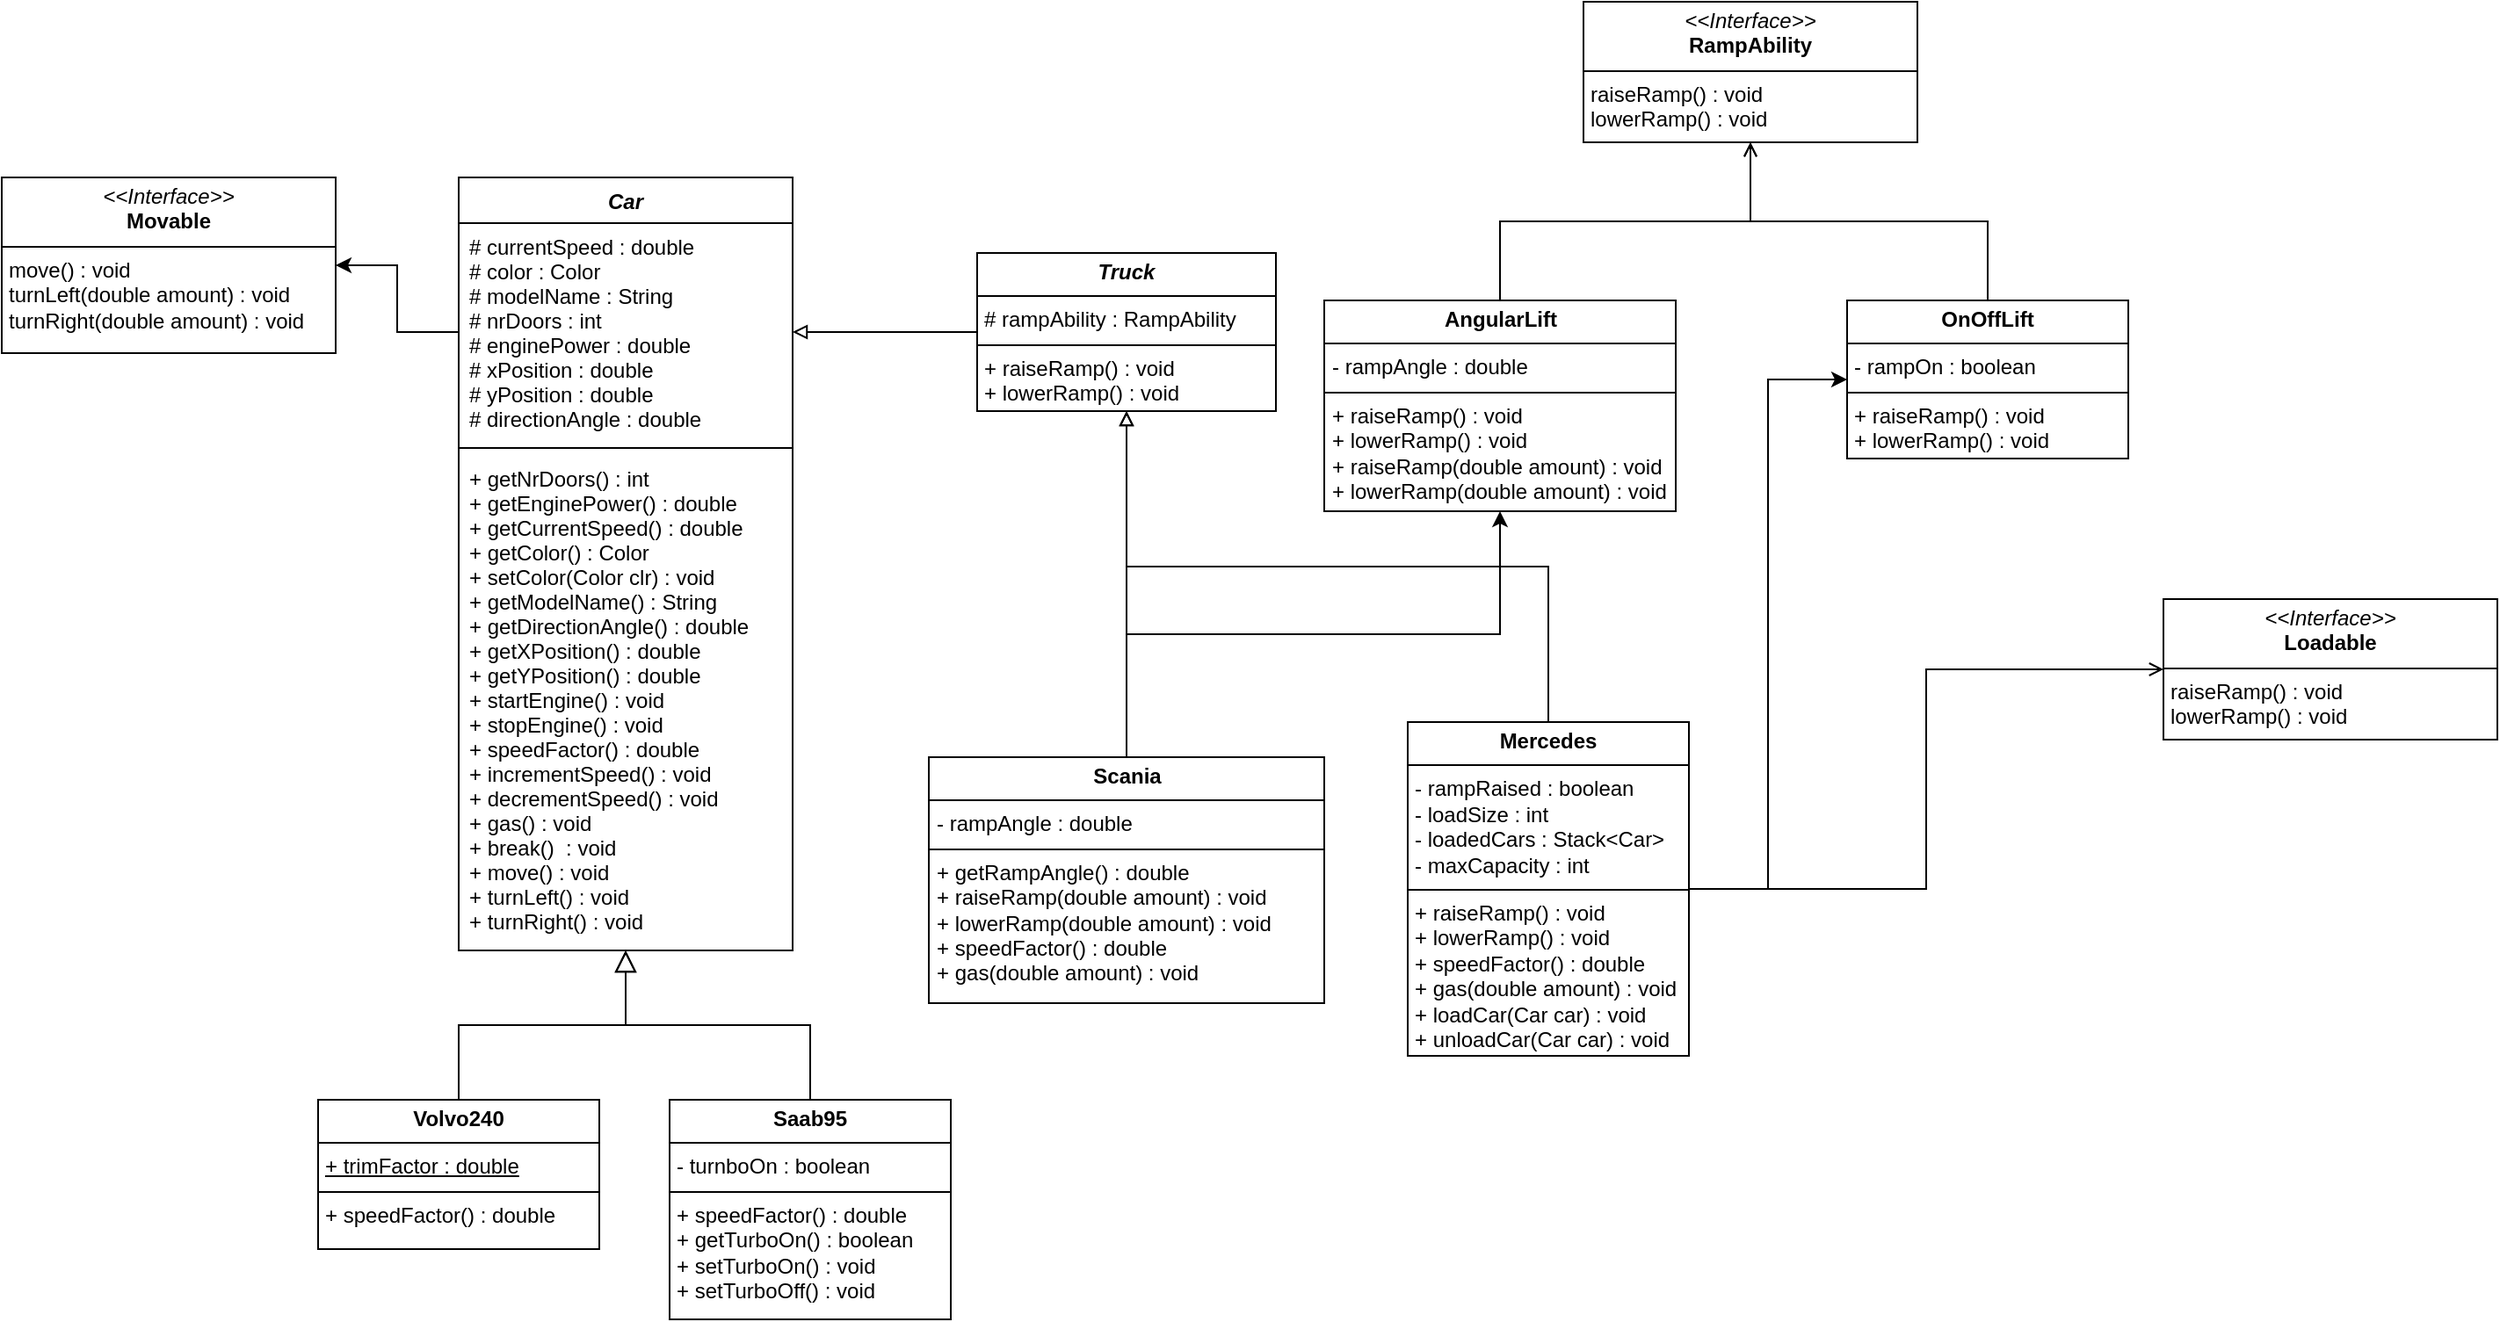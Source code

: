 <mxfile version="26.0.7">
  <diagram id="C5RBs43oDa-KdzZeNtuy" name="Page-1">
    <mxGraphModel dx="1768" dy="1813" grid="1" gridSize="10" guides="1" tooltips="1" connect="1" arrows="1" fold="1" page="1" pageScale="1" pageWidth="827" pageHeight="1169" math="0" shadow="0">
      <root>
        <mxCell id="WIyWlLk6GJQsqaUBKTNV-0" />
        <mxCell id="WIyWlLk6GJQsqaUBKTNV-1" parent="WIyWlLk6GJQsqaUBKTNV-0" />
        <mxCell id="zkfFHV4jXpPFQw0GAbJ--0" value="Car" style="swimlane;fontStyle=3;align=center;verticalAlign=top;childLayout=stackLayout;horizontal=1;startSize=26;horizontalStack=0;resizeParent=1;resizeLast=0;collapsible=1;marginBottom=0;rounded=0;shadow=0;strokeWidth=1;" parent="WIyWlLk6GJQsqaUBKTNV-1" vertex="1">
          <mxGeometry x="100" y="20" width="190" height="440" as="geometry">
            <mxRectangle x="230" y="140" width="160" height="26" as="alternateBounds" />
          </mxGeometry>
        </mxCell>
        <mxCell id="zkfFHV4jXpPFQw0GAbJ--3" value="# currentSpeed : double&#xa;# color : Color&#xa;# modelName : String&#xa;# nrDoors : int&#xa;# enginePower : double&#xa;# xPosition : double&#xa;# yPosition : double&#xa;# directionAngle : double&#xa;&#xa;" style="text;align=left;verticalAlign=top;spacingLeft=4;spacingRight=4;overflow=hidden;rotatable=0;points=[[0,0.5],[1,0.5]];portConstraint=eastwest;rounded=0;shadow=0;html=0;" parent="zkfFHV4jXpPFQw0GAbJ--0" vertex="1">
          <mxGeometry y="26" width="190" height="124" as="geometry" />
        </mxCell>
        <mxCell id="zkfFHV4jXpPFQw0GAbJ--4" value="" style="line;html=1;strokeWidth=1;align=left;verticalAlign=middle;spacingTop=-1;spacingLeft=3;spacingRight=3;rotatable=0;labelPosition=right;points=[];portConstraint=eastwest;" parent="zkfFHV4jXpPFQw0GAbJ--0" vertex="1">
          <mxGeometry y="150" width="190" height="8" as="geometry" />
        </mxCell>
        <mxCell id="zkfFHV4jXpPFQw0GAbJ--5" value="+ getNrDoors() : int&#xa;+ getEnginePower() : double&#xa;+ getCurrentSpeed() : double&#xa;+ getColor() : Color&#xa;+ setColor(Color clr) : void&#xa;+ getModelName() : String&#xa;+ getDirectionAngle() : double&#xa;+ getXPosition() : double&#xa;+ getYPosition() : double&#xa;+ startEngine() : void&#xa;+ stopEngine() : void&#xa;+ speedFactor() : double&#xa;+ incrementSpeed() : void&#xa;+ decrementSpeed() : void&#xa;+ gas() : void&#xa;+ break()  : void&#xa;+ move() : void&#xa;+ turnLeft() : void&#xa;+ turnRight() : void" style="text;align=left;verticalAlign=top;spacingLeft=4;spacingRight=4;overflow=hidden;rotatable=0;points=[[0,0.5],[1,0.5]];portConstraint=eastwest;" parent="zkfFHV4jXpPFQw0GAbJ--0" vertex="1">
          <mxGeometry y="158" width="190" height="282" as="geometry" />
        </mxCell>
        <mxCell id="zkfFHV4jXpPFQw0GAbJ--12" value="" style="endArrow=block;endSize=10;endFill=0;shadow=0;strokeWidth=1;rounded=0;curved=0;edgeStyle=elbowEdgeStyle;elbow=vertical;exitX=0.5;exitY=0;exitDx=0;exitDy=0;" parent="WIyWlLk6GJQsqaUBKTNV-1" source="UUZRueKSXtBkts1wpo_z-1" target="zkfFHV4jXpPFQw0GAbJ--0" edge="1">
          <mxGeometry width="160" relative="1" as="geometry">
            <mxPoint x="100" y="540" as="sourcePoint" />
            <mxPoint x="50" y="163" as="targetPoint" />
          </mxGeometry>
        </mxCell>
        <mxCell id="zkfFHV4jXpPFQw0GAbJ--16" value="" style="endArrow=block;endSize=10;endFill=0;shadow=0;strokeWidth=1;rounded=0;curved=0;edgeStyle=elbowEdgeStyle;elbow=vertical;exitX=0.5;exitY=0;exitDx=0;exitDy=0;" parent="WIyWlLk6GJQsqaUBKTNV-1" source="UUZRueKSXtBkts1wpo_z-2" target="zkfFHV4jXpPFQw0GAbJ--0" edge="1">
          <mxGeometry width="160" relative="1" as="geometry">
            <mxPoint x="420" y="545" as="sourcePoint" />
            <mxPoint x="160" y="231" as="targetPoint" />
          </mxGeometry>
        </mxCell>
        <mxCell id="UUZRueKSXtBkts1wpo_z-1" value="&lt;p style=&quot;margin:0px;margin-top:4px;text-align:center;&quot;&gt;&lt;b&gt;Volvo240&lt;/b&gt;&lt;/p&gt;&lt;hr size=&quot;1&quot; style=&quot;border-style:solid;&quot;&gt;&lt;p style=&quot;margin:0px;margin-left:4px;&quot;&gt;&lt;u&gt;+ trimFactor : double&lt;/u&gt;&lt;/p&gt;&lt;hr size=&quot;1&quot; style=&quot;border-style:solid;&quot;&gt;&lt;p style=&quot;margin:0px;margin-left:4px;&quot;&gt;+ speedFactor() : double&lt;/p&gt;" style="verticalAlign=top;align=left;overflow=fill;html=1;whiteSpace=wrap;" parent="WIyWlLk6GJQsqaUBKTNV-1" vertex="1">
          <mxGeometry x="20" y="545" width="160" height="85" as="geometry" />
        </mxCell>
        <mxCell id="UUZRueKSXtBkts1wpo_z-2" value="&lt;p style=&quot;margin:0px;margin-top:4px;text-align:center;&quot;&gt;&lt;b&gt;Saab95&lt;/b&gt;&lt;/p&gt;&lt;hr size=&quot;1&quot; style=&quot;border-style:solid;&quot;&gt;&lt;p style=&quot;margin:0px;margin-left:4px;&quot;&gt;- turnboOn : boolean&lt;/p&gt;&lt;hr size=&quot;1&quot; style=&quot;border-style:solid;&quot;&gt;&lt;p style=&quot;margin:0px;margin-left:4px;&quot;&gt;+ speedFactor() : double&lt;/p&gt;&lt;p style=&quot;margin:0px;margin-left:4px;&quot;&gt;+ getTurboOn() : boolean&lt;/p&gt;&lt;p style=&quot;margin:0px;margin-left:4px;&quot;&gt;+ setTurboOn() : void&lt;/p&gt;&lt;p style=&quot;margin:0px;margin-left:4px;&quot;&gt;+ setTurboOff() : void&lt;/p&gt;" style="verticalAlign=top;align=left;overflow=fill;html=1;whiteSpace=wrap;" parent="WIyWlLk6GJQsqaUBKTNV-1" vertex="1">
          <mxGeometry x="220" y="545" width="160" height="125" as="geometry" />
        </mxCell>
        <mxCell id="UUZRueKSXtBkts1wpo_z-6" value="" style="edgeStyle=orthogonalEdgeStyle;rounded=0;orthogonalLoop=1;jettySize=auto;html=1;endArrow=block;endFill=0;" parent="WIyWlLk6GJQsqaUBKTNV-1" source="UUZRueKSXtBkts1wpo_z-3" target="zkfFHV4jXpPFQw0GAbJ--3" edge="1">
          <mxGeometry relative="1" as="geometry" />
        </mxCell>
        <mxCell id="UUZRueKSXtBkts1wpo_z-3" value="&lt;p style=&quot;margin:0px;margin-top:4px;text-align:center;&quot;&gt;&lt;b&gt;&lt;i&gt;Truck&lt;/i&gt;&lt;/b&gt;&lt;/p&gt;&lt;hr size=&quot;1&quot; style=&quot;border-style:solid;&quot;&gt;&lt;p style=&quot;margin:0px;margin-left:4px;&quot;&gt;# rampAbility : RampAbility&lt;/p&gt;&lt;hr size=&quot;1&quot; style=&quot;border-style:solid;&quot;&gt;&lt;p style=&quot;margin:0px;margin-left:4px;&quot;&gt;+ raiseRamp() : void&lt;/p&gt;&lt;p style=&quot;margin:0px;margin-left:4px;&quot;&gt;+ lowerRamp() : void&lt;/p&gt;" style="verticalAlign=top;align=left;overflow=fill;html=1;whiteSpace=wrap;" parent="WIyWlLk6GJQsqaUBKTNV-1" vertex="1">
          <mxGeometry x="395" y="63" width="170" height="90" as="geometry" />
        </mxCell>
        <mxCell id="UUZRueKSXtBkts1wpo_z-9" style="edgeStyle=orthogonalEdgeStyle;rounded=0;orthogonalLoop=1;jettySize=auto;html=1;exitX=0.5;exitY=0;exitDx=0;exitDy=0;entryX=0.5;entryY=1;entryDx=0;entryDy=0;endArrow=block;endFill=0;" parent="WIyWlLk6GJQsqaUBKTNV-1" source="UUZRueKSXtBkts1wpo_z-4" target="UUZRueKSXtBkts1wpo_z-3" edge="1">
          <mxGeometry relative="1" as="geometry" />
        </mxCell>
        <mxCell id="9MNKS4GSq8RQ1P2GVVs_-5" style="edgeStyle=orthogonalEdgeStyle;rounded=0;orthogonalLoop=1;jettySize=auto;html=1;exitX=0.5;exitY=0;exitDx=0;exitDy=0;entryX=0.5;entryY=1;entryDx=0;entryDy=0;" parent="WIyWlLk6GJQsqaUBKTNV-1" source="UUZRueKSXtBkts1wpo_z-4" target="9MNKS4GSq8RQ1P2GVVs_-1" edge="1">
          <mxGeometry relative="1" as="geometry" />
        </mxCell>
        <mxCell id="UUZRueKSXtBkts1wpo_z-4" value="&lt;p style=&quot;margin:0px;margin-top:4px;text-align:center;&quot;&gt;&lt;b&gt;Scania&lt;/b&gt;&lt;/p&gt;&lt;hr size=&quot;1&quot; style=&quot;border-style:solid;&quot;&gt;&lt;p style=&quot;margin:0px;margin-left:4px;&quot;&gt;- rampAngle : double&lt;/p&gt;&lt;hr size=&quot;1&quot; style=&quot;border-style:solid;&quot;&gt;&lt;p style=&quot;margin:0px;margin-left:4px;&quot;&gt;&lt;span style=&quot;background-color: transparent; color: light-dark(rgb(0, 0, 0), rgb(255, 255, 255));&quot;&gt;+ getRampAngle() : double&lt;/span&gt;&lt;br&gt;&lt;/p&gt;&lt;p style=&quot;margin:0px;margin-left:4px;&quot;&gt;&lt;span style=&quot;background-color: transparent; color: light-dark(rgb(0, 0, 0), rgb(255, 255, 255));&quot;&gt;+ raiseRamp(double amount) : void&lt;/span&gt;&lt;/p&gt;&lt;p style=&quot;margin:0px;margin-left:4px;&quot;&gt;&lt;span style=&quot;background-color: transparent; color: light-dark(rgb(0, 0, 0), rgb(255, 255, 255));&quot;&gt;+ lowerRamp(double amount) : void&lt;/span&gt;&lt;/p&gt;&lt;p style=&quot;margin:0px;margin-left:4px;&quot;&gt;&lt;span style=&quot;background-color: transparent; color: light-dark(rgb(0, 0, 0), rgb(255, 255, 255));&quot;&gt;+ speedFactor() : double&lt;/span&gt;&lt;/p&gt;&lt;p style=&quot;margin:0px;margin-left:4px;&quot;&gt;&lt;span style=&quot;background-color: transparent; color: light-dark(rgb(0, 0, 0), rgb(255, 255, 255));&quot;&gt;+ gas(double amount) : void&lt;/span&gt;&lt;/p&gt;" style="verticalAlign=top;align=left;overflow=fill;html=1;whiteSpace=wrap;" parent="WIyWlLk6GJQsqaUBKTNV-1" vertex="1">
          <mxGeometry x="367.5" y="350" width="225" height="140" as="geometry" />
        </mxCell>
        <mxCell id="UUZRueKSXtBkts1wpo_z-8" style="edgeStyle=orthogonalEdgeStyle;rounded=0;orthogonalLoop=1;jettySize=auto;html=1;exitX=0.5;exitY=0;exitDx=0;exitDy=0;endArrow=block;endFill=0;" parent="WIyWlLk6GJQsqaUBKTNV-1" source="UUZRueKSXtBkts1wpo_z-7" target="UUZRueKSXtBkts1wpo_z-3" edge="1">
          <mxGeometry relative="1" as="geometry">
            <mxPoint x="480" y="110" as="targetPoint" />
          </mxGeometry>
        </mxCell>
        <mxCell id="rE1bcoCa6DXhhvIjJYWH-1" style="edgeStyle=orthogonalEdgeStyle;rounded=0;orthogonalLoop=1;jettySize=auto;html=1;exitX=1;exitY=0.5;exitDx=0;exitDy=0;entryX=0;entryY=0.5;entryDx=0;entryDy=0;endArrow=open;endFill=0;" edge="1" parent="WIyWlLk6GJQsqaUBKTNV-1" source="UUZRueKSXtBkts1wpo_z-7" target="9MNKS4GSq8RQ1P2GVVs_-8">
          <mxGeometry relative="1" as="geometry" />
        </mxCell>
        <mxCell id="UUZRueKSXtBkts1wpo_z-7" value="&lt;p style=&quot;margin:0px;margin-top:4px;text-align:center;&quot;&gt;&lt;b&gt;Mercedes&lt;/b&gt;&lt;/p&gt;&lt;hr size=&quot;1&quot; style=&quot;border-style:solid;&quot;&gt;&lt;p style=&quot;margin:0px;margin-left:4px;&quot;&gt;- rampRaised : boolean&lt;/p&gt;&lt;p style=&quot;margin:0px;margin-left:4px;&quot;&gt;- loadSize : int&lt;/p&gt;&lt;p style=&quot;margin:0px;margin-left:4px;&quot;&gt;- loadedCars : Stack&amp;lt;Car&amp;gt;&lt;/p&gt;&lt;p style=&quot;margin:0px;margin-left:4px;&quot;&gt;- maxCapacity : int&lt;/p&gt;&lt;hr size=&quot;1&quot; style=&quot;border-style:solid;&quot;&gt;&lt;p style=&quot;margin:0px;margin-left:4px;&quot;&gt;+ raiseRamp() : void&lt;/p&gt;&lt;p style=&quot;margin:0px;margin-left:4px;&quot;&gt;+ lowerRamp() : void&lt;/p&gt;&lt;p style=&quot;margin:0px;margin-left:4px;&quot;&gt;+ speedFactor() : double&lt;/p&gt;&lt;p style=&quot;margin:0px;margin-left:4px;&quot;&gt;+ gas(double amount) : void&lt;/p&gt;&lt;p style=&quot;margin:0px;margin-left:4px;&quot;&gt;+ loadCar(Car car) : void&lt;/p&gt;&lt;p style=&quot;margin:0px;margin-left:4px;&quot;&gt;+ unloadCar(Car car) : void&lt;/p&gt;" style="verticalAlign=top;align=left;overflow=fill;html=1;whiteSpace=wrap;" parent="WIyWlLk6GJQsqaUBKTNV-1" vertex="1">
          <mxGeometry x="640" y="330" width="160" height="190" as="geometry" />
        </mxCell>
        <mxCell id="UUZRueKSXtBkts1wpo_z-12" value="&lt;p style=&quot;margin:0px;margin-top:4px;text-align:center;&quot;&gt;&lt;i&gt;&amp;lt;&amp;lt;Interface&amp;gt;&amp;gt;&lt;/i&gt;&lt;br&gt;&lt;b&gt;Movable&lt;/b&gt;&lt;/p&gt;&lt;hr size=&quot;1&quot; style=&quot;border-style:solid;&quot;&gt;&lt;p style=&quot;margin:0px;margin-left:4px;&quot;&gt;move() : void&lt;/p&gt;&lt;p style=&quot;margin:0px;margin-left:4px;&quot;&gt;turnLeft(double amount) : void&lt;/p&gt;&lt;p style=&quot;margin:0px;margin-left:4px;&quot;&gt;turnRight(double amount) : void&lt;/p&gt;" style="verticalAlign=top;align=left;overflow=fill;html=1;whiteSpace=wrap;" parent="WIyWlLk6GJQsqaUBKTNV-1" vertex="1">
          <mxGeometry x="-160" y="20" width="190" height="100" as="geometry" />
        </mxCell>
        <mxCell id="UUZRueKSXtBkts1wpo_z-15" style="edgeStyle=orthogonalEdgeStyle;rounded=0;orthogonalLoop=1;jettySize=auto;html=1;exitX=0;exitY=0.5;exitDx=0;exitDy=0;entryX=1;entryY=0.5;entryDx=0;entryDy=0;" parent="WIyWlLk6GJQsqaUBKTNV-1" source="zkfFHV4jXpPFQw0GAbJ--3" target="UUZRueKSXtBkts1wpo_z-12" edge="1">
          <mxGeometry relative="1" as="geometry" />
        </mxCell>
        <mxCell id="9MNKS4GSq8RQ1P2GVVs_-0" value="&lt;p style=&quot;margin:0px;margin-top:4px;text-align:center;&quot;&gt;&lt;i&gt;&amp;lt;&amp;lt;Interface&amp;gt;&amp;gt;&lt;/i&gt;&lt;br&gt;&lt;b&gt;RampAbility&lt;/b&gt;&lt;/p&gt;&lt;hr size=&quot;1&quot; style=&quot;border-style:solid;&quot;&gt;&lt;p style=&quot;margin:0px;margin-left:4px;&quot;&gt;raiseRamp() : void&lt;/p&gt;&lt;p style=&quot;margin:0px;margin-left:4px;&quot;&gt;lowerRamp() : void&lt;/p&gt;" style="verticalAlign=top;align=left;overflow=fill;html=1;whiteSpace=wrap;" parent="WIyWlLk6GJQsqaUBKTNV-1" vertex="1">
          <mxGeometry x="740" y="-80" width="190" height="80" as="geometry" />
        </mxCell>
        <mxCell id="9MNKS4GSq8RQ1P2GVVs_-3" style="edgeStyle=orthogonalEdgeStyle;rounded=0;orthogonalLoop=1;jettySize=auto;html=1;exitX=0.5;exitY=0;exitDx=0;exitDy=0;entryX=0.5;entryY=1;entryDx=0;entryDy=0;endArrow=open;endFill=0;" parent="WIyWlLk6GJQsqaUBKTNV-1" source="9MNKS4GSq8RQ1P2GVVs_-1" target="9MNKS4GSq8RQ1P2GVVs_-0" edge="1">
          <mxGeometry relative="1" as="geometry" />
        </mxCell>
        <mxCell id="9MNKS4GSq8RQ1P2GVVs_-1" value="&lt;p style=&quot;margin:0px;margin-top:4px;text-align:center;&quot;&gt;&lt;b&gt;AngularLift&lt;/b&gt;&lt;/p&gt;&lt;hr size=&quot;1&quot; style=&quot;border-style:solid;&quot;&gt;&lt;p style=&quot;margin:0px;margin-left:4px;&quot;&gt;- rampAngle : double&lt;/p&gt;&lt;hr size=&quot;1&quot; style=&quot;border-style:solid;&quot;&gt;&lt;p style=&quot;margin: 0px 0px 0px 4px;&quot;&gt;+ raiseRamp() : void&lt;/p&gt;&lt;p style=&quot;margin: 0px 0px 0px 4px;&quot;&gt;+ lowerRamp() : void&lt;/p&gt;&lt;p style=&quot;margin: 0px 0px 0px 4px;&quot;&gt;+ raiseRamp(double amount) : void&lt;/p&gt;&lt;p style=&quot;margin: 0px 0px 0px 4px;&quot;&gt;+ lowerRamp(double amount) : void&lt;/p&gt;" style="verticalAlign=top;align=left;overflow=fill;html=1;whiteSpace=wrap;" parent="WIyWlLk6GJQsqaUBKTNV-1" vertex="1">
          <mxGeometry x="592.5" y="90" width="200" height="120" as="geometry" />
        </mxCell>
        <mxCell id="9MNKS4GSq8RQ1P2GVVs_-4" style="edgeStyle=orthogonalEdgeStyle;rounded=0;orthogonalLoop=1;jettySize=auto;html=1;exitX=0.5;exitY=0;exitDx=0;exitDy=0;entryX=0.5;entryY=1;entryDx=0;entryDy=0;endArrow=open;endFill=0;" parent="WIyWlLk6GJQsqaUBKTNV-1" source="9MNKS4GSq8RQ1P2GVVs_-2" target="9MNKS4GSq8RQ1P2GVVs_-0" edge="1">
          <mxGeometry relative="1" as="geometry" />
        </mxCell>
        <mxCell id="9MNKS4GSq8RQ1P2GVVs_-8" value="&lt;p style=&quot;margin:0px;margin-top:4px;text-align:center;&quot;&gt;&lt;i&gt;&amp;lt;&amp;lt;Interface&amp;gt;&amp;gt;&lt;/i&gt;&lt;br&gt;&lt;b&gt;Loadable&lt;/b&gt;&lt;/p&gt;&lt;hr size=&quot;1&quot; style=&quot;border-style:solid;&quot;&gt;&lt;p style=&quot;margin:0px;margin-left:4px;&quot;&gt;raiseRamp() : void&lt;/p&gt;&lt;p style=&quot;margin:0px;margin-left:4px;&quot;&gt;lowerRamp() : void&lt;/p&gt;" style="verticalAlign=top;align=left;overflow=fill;html=1;whiteSpace=wrap;" parent="WIyWlLk6GJQsqaUBKTNV-1" vertex="1">
          <mxGeometry x="1070" y="260" width="190" height="80" as="geometry" />
        </mxCell>
        <mxCell id="rE1bcoCa6DXhhvIjJYWH-0" value="" style="edgeStyle=orthogonalEdgeStyle;rounded=0;orthogonalLoop=1;jettySize=auto;html=1;exitX=1;exitY=0.5;exitDx=0;exitDy=0;entryX=0;entryY=0.5;entryDx=0;entryDy=0;" edge="1" parent="WIyWlLk6GJQsqaUBKTNV-1" source="UUZRueKSXtBkts1wpo_z-7" target="9MNKS4GSq8RQ1P2GVVs_-2">
          <mxGeometry relative="1" as="geometry">
            <mxPoint x="790" y="445" as="sourcePoint" />
            <mxPoint x="1070" y="300" as="targetPoint" />
          </mxGeometry>
        </mxCell>
        <mxCell id="9MNKS4GSq8RQ1P2GVVs_-2" value="&lt;p style=&quot;margin:0px;margin-top:4px;text-align:center;&quot;&gt;&lt;b&gt;OnOffLift&lt;/b&gt;&lt;/p&gt;&lt;hr size=&quot;1&quot; style=&quot;border-style:solid;&quot;&gt;&lt;p style=&quot;margin:0px;margin-left:4px;&quot;&gt;- rampOn : boolean&lt;/p&gt;&lt;hr size=&quot;1&quot; style=&quot;border-style:solid;&quot;&gt;&lt;p style=&quot;margin: 0px 0px 0px 4px;&quot;&gt;+ raiseRamp() : void&lt;/p&gt;&lt;p style=&quot;margin: 0px 0px 0px 4px;&quot;&gt;+ lowerRamp() : void&lt;/p&gt;" style="verticalAlign=top;align=left;overflow=fill;html=1;whiteSpace=wrap;" parent="WIyWlLk6GJQsqaUBKTNV-1" vertex="1">
          <mxGeometry x="890" y="90" width="160" height="90" as="geometry" />
        </mxCell>
        <mxCell id="rE1bcoCa6DXhhvIjJYWH-2" style="edgeStyle=orthogonalEdgeStyle;rounded=0;orthogonalLoop=1;jettySize=auto;html=1;exitX=0.5;exitY=1;exitDx=0;exitDy=0;" edge="1" parent="WIyWlLk6GJQsqaUBKTNV-1" source="9MNKS4GSq8RQ1P2GVVs_-1" target="9MNKS4GSq8RQ1P2GVVs_-1">
          <mxGeometry relative="1" as="geometry" />
        </mxCell>
      </root>
    </mxGraphModel>
  </diagram>
</mxfile>
